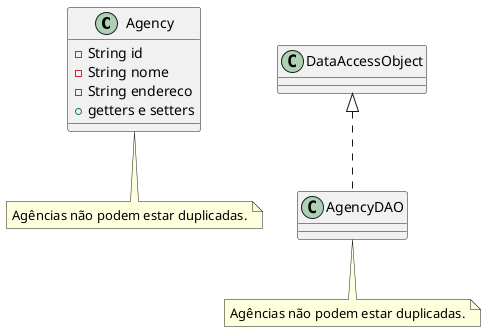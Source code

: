 @startuml
class Agency {
    -String id
    -String nome
    -String endereco
    +getters e setters
}
class AgencyDAO

DataAccessObject <|.. AgencyDAO

note "Agências não podem estar duplicadas." as N1
Agency .. N1

note "Agências não podem estar duplicadas." as N2
AgencyDAO .. N2
@enduml
